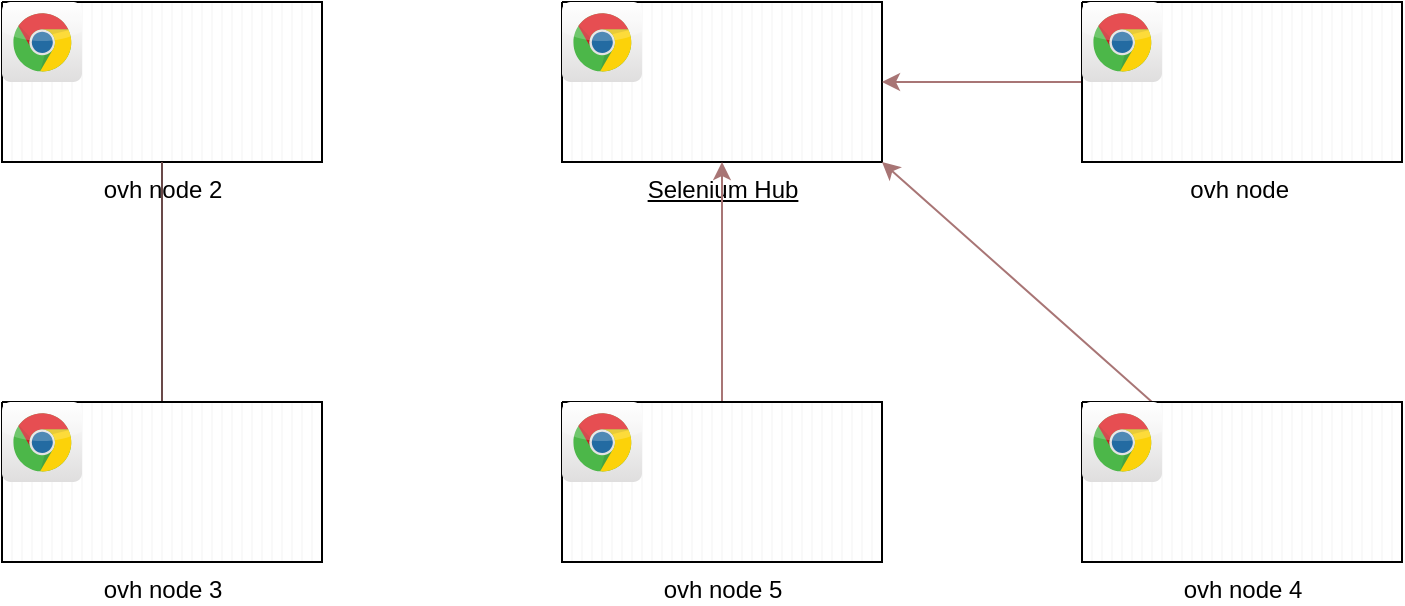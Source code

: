 <mxfile version="20.8.16" type="github">
  <diagram name="Page-1" id="fXB9BFMCd3oZOO6Uk01C">
    <mxGraphModel dx="930" dy="566" grid="1" gridSize="10" guides="1" tooltips="1" connect="1" arrows="1" fold="1" page="1" pageScale="1" pageWidth="827" pageHeight="1169" background="#ffffff" math="0" shadow="0">
      <root>
        <mxCell id="0" />
        <mxCell id="1" parent="0" />
        <object label="&lt;u&gt;Selenium Hub&lt;/u&gt;" URI="http://198.27.80.76:4455/ui#" placeholders="1" id="JTdglCXHnuG6OrsKsZt5-10">
          <mxCell style="verticalLabelPosition=bottom;verticalAlign=top;html=1;shape=mxgraph.basic.patternFillRect;fillStyle=vert;step=5;fillStrokeWidth=0.2;fillStrokeColor=#dddddd;" parent="1" vertex="1">
            <mxGeometry x="320" y="40" width="160" height="80" as="geometry" />
          </mxCell>
        </object>
        <object label="" URI="http://172.19.0.4:5500" Version="v.103.0" Concurrency="Max. Concurrency: 4" Session="4" id="JTdglCXHnuG6OrsKsZt5-11">
          <mxCell style="dashed=0;outlineConnect=0;html=1;align=center;labelPosition=center;verticalLabelPosition=bottom;verticalAlign=top;shape=mxgraph.webicons.chrome;gradientColor=#DFDEDE" parent="1" vertex="1">
            <mxGeometry x="320" y="40" width="40" height="40" as="geometry" />
          </mxCell>
        </object>
        <mxCell id="yvwQcHrg7Yr8D7bw5mk9-17" style="edgeStyle=orthogonalEdgeStyle;rounded=0;orthogonalLoop=1;jettySize=auto;html=1;entryX=0.5;entryY=1;entryDx=0;entryDy=0;entryPerimeter=0;fontColor=#e7d0d0;strokeColor=#A87575;" edge="1" parent="1" source="yvwQcHrg7Yr8D7bw5mk9-1" target="JTdglCXHnuG6OrsKsZt5-10">
          <mxGeometry relative="1" as="geometry" />
        </mxCell>
        <object label="" URI="http://172.19.0.3:5500" Version="v.103.0" Concurrency="&#xa;Max. Concurrency: 4" Session="4" id="JTdglCXHnuG6OrsKsZt5-12">
          <mxCell style="shape=image;html=1;verticalAlign=top;verticalLabelPosition=bottom;labelBackgroundColor=#ffffff;imageAspect=0;aspect=fixed;image=https://cdn2.iconfinder.com/data/icons/browsers/Firefox.png" parent="1" vertex="1">
            <mxGeometry x="440" y="40" width="40" height="40" as="geometry" />
          </mxCell>
        </object>
        <object label="ovh node 5" URI="ns514469.ip-167-114-173.net" placeholders="1" id="yvwQcHrg7Yr8D7bw5mk9-1">
          <mxCell style="verticalLabelPosition=bottom;verticalAlign=top;html=1;shape=mxgraph.basic.patternFillRect;fillStyle=vert;step=5;fillStrokeWidth=0.2;fillStrokeColor=#dddddd;" vertex="1" parent="1">
            <mxGeometry x="320" y="240" width="160" height="80" as="geometry" />
          </mxCell>
        </object>
        <object label="" URI="http://ns514469.ip-167-114-173.net:5055" Version="v.103.0" Concurrency="Max. Concurrency: 5" Session="5" id="yvwQcHrg7Yr8D7bw5mk9-2">
          <mxCell style="dashed=0;outlineConnect=0;html=1;align=center;labelPosition=center;verticalLabelPosition=bottom;verticalAlign=top;shape=mxgraph.webicons.chrome;gradientColor=#DFDEDE" vertex="1" parent="1">
            <mxGeometry x="320" y="240" width="40" height="40" as="geometry" />
          </mxCell>
        </object>
        <object label="" URI="http://ns514469.ip-167-114-173.net:5005" Version="v.103.0" Concurrency="&#xa;Max. Concurrency: 5" Session="5" id="yvwQcHrg7Yr8D7bw5mk9-3">
          <mxCell style="shape=image;html=1;verticalAlign=top;verticalLabelPosition=bottom;labelBackgroundColor=#ffffff;imageAspect=0;aspect=fixed;image=https://cdn2.iconfinder.com/data/icons/browsers/Firefox.png" vertex="1" parent="1">
            <mxGeometry x="440" y="240" width="40" height="40" as="geometry" />
          </mxCell>
        </object>
        <mxCell id="yvwQcHrg7Yr8D7bw5mk9-18" style="rounded=0;orthogonalLoop=1;jettySize=auto;html=1;entryX=1;entryY=1;entryDx=0;entryDy=0;entryPerimeter=0;strokeColor=#A87575;fontColor=#e7d0d0;" edge="1" parent="1" source="yvwQcHrg7Yr8D7bw5mk9-4" target="JTdglCXHnuG6OrsKsZt5-10">
          <mxGeometry relative="1" as="geometry" />
        </mxCell>
        <object label="ovh node 4" URI="ns514143.ip-167-114-172.net" placeholders="1" id="yvwQcHrg7Yr8D7bw5mk9-4">
          <mxCell style="verticalLabelPosition=bottom;verticalAlign=top;html=1;shape=mxgraph.basic.patternFillRect;fillStyle=vert;step=5;fillStrokeWidth=0.2;fillStrokeColor=#dddddd;" vertex="1" parent="1">
            <mxGeometry x="580" y="240" width="160" height="80" as="geometry" />
          </mxCell>
        </object>
        <object label="" URI="http://ns514143.ip-167-114-172.net:5544" Version="v.103.0" Concurrency="Max. Concurrency: 20" Session="20" id="yvwQcHrg7Yr8D7bw5mk9-5">
          <mxCell style="dashed=0;outlineConnect=0;html=1;align=center;labelPosition=center;verticalLabelPosition=bottom;verticalAlign=top;shape=mxgraph.webicons.chrome;gradientColor=#DFDEDE" vertex="1" parent="1">
            <mxGeometry x="580" y="240" width="40" height="40" as="geometry" />
          </mxCell>
        </object>
        <object label="" URI="http://ns514143.ip-167-114-172.net:5444" Version="v.103.0" Concurrency="&#xa;Max. Concurrency: 5" Session="5" id="yvwQcHrg7Yr8D7bw5mk9-6">
          <mxCell style="shape=image;html=1;verticalAlign=top;verticalLabelPosition=bottom;labelBackgroundColor=#ffffff;imageAspect=0;aspect=fixed;image=https://cdn2.iconfinder.com/data/icons/browsers/Firefox.png" vertex="1" parent="1">
            <mxGeometry x="700" y="240" width="40" height="40" as="geometry" />
          </mxCell>
        </object>
        <mxCell id="yvwQcHrg7Yr8D7bw5mk9-19" style="edgeStyle=none;rounded=0;orthogonalLoop=1;jettySize=auto;html=1;entryX=1;entryY=0.5;entryDx=0;entryDy=0;entryPerimeter=0;strokeColor=#A87575;fontColor=#e7d0d0;" edge="1" parent="1" source="yvwQcHrg7Yr8D7bw5mk9-7" target="JTdglCXHnuG6OrsKsZt5-10">
          <mxGeometry relative="1" as="geometry" />
        </mxCell>
        <object label="ovh node&amp;nbsp;" URI="ns513525.ip-167-114-158.net" placeholders="1" id="yvwQcHrg7Yr8D7bw5mk9-7">
          <mxCell style="verticalLabelPosition=bottom;verticalAlign=top;html=1;shape=mxgraph.basic.patternFillRect;fillStyle=vert;step=5;fillStrokeWidth=0.2;fillStrokeColor=#dddddd;" vertex="1" parent="1">
            <mxGeometry x="580" y="40" width="160" height="80" as="geometry" />
          </mxCell>
        </object>
        <object label="" URI="http://ns513525.ip-167-114-158.net:5511" Version="v.103.0" Concurrency="Max. Concurrency: 20" Session="20" placeholders="1" id="yvwQcHrg7Yr8D7bw5mk9-8">
          <mxCell style="dashed=0;outlineConnect=0;html=1;align=center;labelPosition=center;verticalLabelPosition=bottom;verticalAlign=top;shape=mxgraph.webicons.chrome;gradientColor=#DFDEDE" vertex="1" parent="1">
            <mxGeometry x="580" y="40" width="40" height="40" as="geometry" />
          </mxCell>
        </object>
        <object label="" URI="http://ns513525.ip-167-114-158.net:5111" Version="v.103.0" Concurrency="&#xa;Max. Concurrency: 5" Session="5" id="yvwQcHrg7Yr8D7bw5mk9-9">
          <mxCell style="shape=image;html=1;verticalAlign=top;verticalLabelPosition=bottom;labelBackgroundColor=#ffffff;imageAspect=0;aspect=fixed;image=https://cdn2.iconfinder.com/data/icons/browsers/Firefox.png" vertex="1" parent="1">
            <mxGeometry x="700" y="40" width="40" height="40" as="geometry" />
          </mxCell>
        </object>
        <object label="ovh node 2" URI="http://198.27.80.76:4455/ui#" placeholders="1" id="yvwQcHrg7Yr8D7bw5mk9-10">
          <mxCell style="verticalLabelPosition=bottom;verticalAlign=top;html=1;shape=mxgraph.basic.patternFillRect;fillStyle=vert;step=5;fillStrokeWidth=0.2;fillStrokeColor=#dddddd;" vertex="1" parent="1">
            <mxGeometry x="40" y="40" width="160" height="80" as="geometry" />
          </mxCell>
        </object>
        <object label="" URI="http://172.19.0.4:5500" Version="v.103.0" Concurrency="Max. Concurrency: 4" Session="4" id="yvwQcHrg7Yr8D7bw5mk9-11">
          <mxCell style="dashed=0;outlineConnect=0;html=1;align=center;labelPosition=center;verticalLabelPosition=bottom;verticalAlign=top;shape=mxgraph.webicons.chrome;gradientColor=#DFDEDE" vertex="1" parent="1">
            <mxGeometry x="40" y="40" width="40" height="40" as="geometry" />
          </mxCell>
        </object>
        <object label="" URI="http://172.19.0.3:5500" Version="v.103.0" Concurrency="&#xa;Max. Concurrency: 4" Session="4" id="yvwQcHrg7Yr8D7bw5mk9-12">
          <mxCell style="shape=image;html=1;verticalAlign=top;verticalLabelPosition=bottom;labelBackgroundColor=#ffffff;imageAspect=0;aspect=fixed;image=https://cdn2.iconfinder.com/data/icons/browsers/Firefox.png" vertex="1" parent="1">
            <mxGeometry x="160" y="40" width="40" height="40" as="geometry" />
          </mxCell>
        </object>
        <mxCell id="yvwQcHrg7Yr8D7bw5mk9-20" style="edgeStyle=none;rounded=0;orthogonalLoop=1;jettySize=auto;html=1;strokeColor=#694949;fontColor=#e7d0d0;endArrow=none;endFill=0;" edge="1" parent="1" source="yvwQcHrg7Yr8D7bw5mk9-13" target="yvwQcHrg7Yr8D7bw5mk9-10">
          <mxGeometry relative="1" as="geometry" />
        </mxCell>
        <object label="ovh node 3" URI="http://198.27.80.76:4455/ui#" placeholders="1" id="yvwQcHrg7Yr8D7bw5mk9-13">
          <mxCell style="verticalLabelPosition=bottom;verticalAlign=top;html=1;shape=mxgraph.basic.patternFillRect;fillStyle=vert;step=5;fillStrokeWidth=0.2;fillStrokeColor=#dddddd;" vertex="1" parent="1">
            <mxGeometry x="40" y="240" width="160" height="80" as="geometry" />
          </mxCell>
        </object>
        <object label="" URI="http://172.19.0.4:5500" Version="v.103.0" Concurrency="Max. Concurrency: 4" Session="4" id="yvwQcHrg7Yr8D7bw5mk9-14">
          <mxCell style="dashed=0;outlineConnect=0;html=1;align=center;labelPosition=center;verticalLabelPosition=bottom;verticalAlign=top;shape=mxgraph.webicons.chrome;gradientColor=#DFDEDE" vertex="1" parent="1">
            <mxGeometry x="40" y="240" width="40" height="40" as="geometry" />
          </mxCell>
        </object>
        <object label="" URI="http://172.19.0.3:5500" Version="v.103.0" Concurrency="&#xa;Max. Concurrency: 4" Session="4" id="yvwQcHrg7Yr8D7bw5mk9-15">
          <mxCell style="shape=image;html=1;verticalAlign=top;verticalLabelPosition=bottom;labelBackgroundColor=#ffffff;imageAspect=0;aspect=fixed;image=https://cdn2.iconfinder.com/data/icons/browsers/Firefox.png" vertex="1" parent="1">
            <mxGeometry x="160" y="240" width="40" height="40" as="geometry" />
          </mxCell>
        </object>
      </root>
    </mxGraphModel>
  </diagram>
</mxfile>
